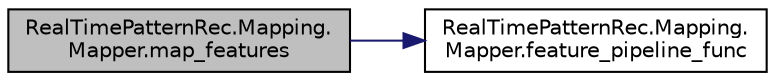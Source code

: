 digraph "RealTimePatternRec.Mapping.Mapper.map_features"
{
 // LATEX_PDF_SIZE
  edge [fontname="Helvetica",fontsize="10",labelfontname="Helvetica",labelfontsize="10"];
  node [fontname="Helvetica",fontsize="10",shape=record];
  rankdir="LR";
  Node1 [label="RealTimePatternRec.Mapping.\lMapper.map_features",height=0.2,width=0.4,color="black", fillcolor="grey75", style="filled", fontcolor="black",tooltip="Apply all Feature functions in feature pipelines to both generic and emg signals"];
  Node1 -> Node2 [color="midnightblue",fontsize="10",style="solid"];
  Node2 [label="RealTimePatternRec.Mapping.\lMapper.feature_pipeline_func",height=0.2,width=0.4,color="black", fillcolor="white", style="filled",URL="$class_real_time_pattern_rec_1_1_mapping_1_1_mapper.html#a01ce8dab85be08bb222c21c6db96fa7c",tooltip="delegate for Feature functions"];
}
